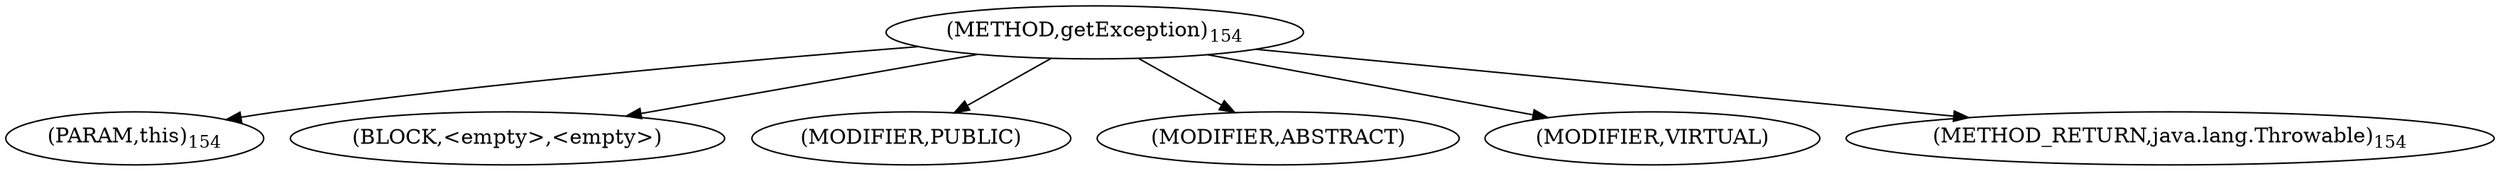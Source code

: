 digraph "getException" {  
"140" [label = <(METHOD,getException)<SUB>154</SUB>> ]
"141" [label = <(PARAM,this)<SUB>154</SUB>> ]
"142" [label = <(BLOCK,&lt;empty&gt;,&lt;empty&gt;)> ]
"143" [label = <(MODIFIER,PUBLIC)> ]
"144" [label = <(MODIFIER,ABSTRACT)> ]
"145" [label = <(MODIFIER,VIRTUAL)> ]
"146" [label = <(METHOD_RETURN,java.lang.Throwable)<SUB>154</SUB>> ]
  "140" -> "141" 
  "140" -> "142" 
  "140" -> "143" 
  "140" -> "144" 
  "140" -> "145" 
  "140" -> "146" 
}
